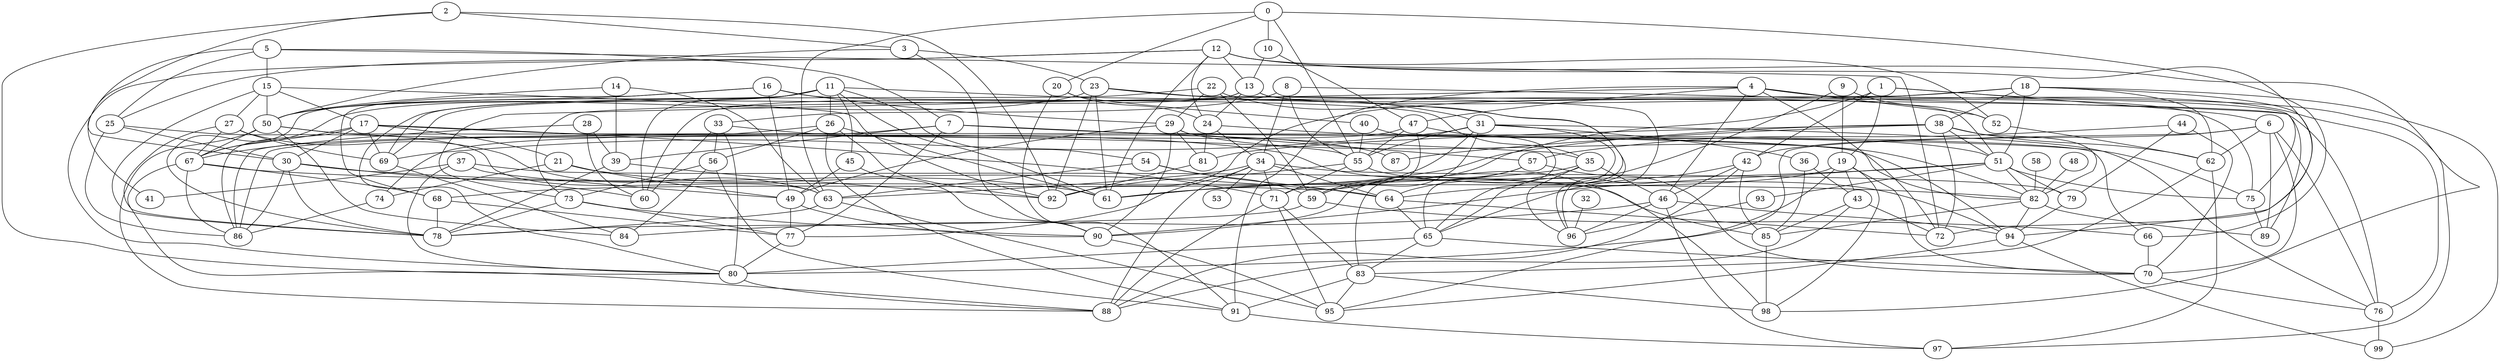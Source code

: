 strict graph "gnp_random_graph(100,0.06)" {
0;
1;
2;
3;
4;
5;
6;
7;
8;
9;
10;
11;
12;
13;
14;
15;
16;
17;
18;
19;
20;
21;
22;
23;
24;
25;
26;
27;
28;
29;
30;
31;
32;
33;
34;
35;
36;
37;
38;
39;
40;
41;
42;
43;
44;
45;
46;
47;
48;
49;
50;
51;
52;
53;
54;
55;
56;
57;
58;
59;
60;
61;
62;
63;
64;
65;
66;
67;
68;
69;
70;
71;
72;
73;
74;
75;
76;
77;
78;
79;
80;
81;
82;
83;
84;
85;
86;
87;
88;
89;
90;
91;
92;
93;
94;
95;
96;
97;
98;
99;
0 -- 10  [is_available=True, prob="1.0"];
0 -- 63  [is_available=True, prob="0.56103088232"];
0 -- 20  [is_available=True, prob="0.511373057217"];
0 -- 66  [is_available=True, prob="1.0"];
0 -- 55  [is_available=True, prob="0.369453425585"];
1 -- 59  [is_available=True, prob="1.0"];
1 -- 42  [is_available=True, prob="0.659338997951"];
1 -- 19  [is_available=True, prob="0.486787159786"];
1 -- 6  [is_available=True, prob="0.552130382494"];
1 -- 97  [is_available=True, prob="0.982682054621"];
2 -- 80  [is_available=True, prob="0.828647570795"];
2 -- 3  [is_available=True, prob="0.735567300674"];
2 -- 92  [is_available=True, prob="1.0"];
2 -- 30  [is_available=True, prob="1.0"];
3 -- 90  [is_available=True, prob="0.0650060668439"];
3 -- 50  [is_available=True, prob="1.0"];
3 -- 23  [is_available=True, prob="0.0654149577553"];
4 -- 72  [is_available=True, prob="0.497692771141"];
4 -- 73  [is_available=True, prob="0.416712058706"];
4 -- 75  [is_available=True, prob="0.0849964153345"];
4 -- 76  [is_available=True, prob="0.253170961063"];
4 -- 46  [is_available=True, prob="0.6419015551"];
4 -- 47  [is_available=True, prob="0.506427406018"];
4 -- 52  [is_available=True, prob="0.760167192594"];
4 -- 91  [is_available=True, prob="0.106218941984"];
5 -- 72  [is_available=True, prob="0.504080331309"];
5 -- 25  [is_available=True, prob="0.479947934799"];
5 -- 15  [is_available=True, prob="0.756545115127"];
5 -- 41  [is_available=True, prob="0.635454473101"];
5 -- 7  [is_available=True, prob="0.482565365636"];
6 -- 70  [is_available=True, prob="0.712835530127"];
6 -- 42  [is_available=True, prob="0.287510153418"];
6 -- 76  [is_available=True, prob="0.716731974542"];
6 -- 89  [is_available=True, prob="0.685421816212"];
6 -- 62  [is_available=True, prob="0.775541980783"];
6 -- 95  [is_available=True, prob="0.0322163826492"];
7 -- 35  [is_available=True, prob="0.0979275190837"];
7 -- 39  [is_available=True, prob="1.0"];
7 -- 75  [is_available=True, prob="0.5133078453"];
7 -- 77  [is_available=True, prob="0.129114587808"];
7 -- 82  [is_available=True, prob="0.380804183984"];
7 -- 86  [is_available=True, prob="0.162175213715"];
8 -- 33  [is_available=True, prob="0.111626480381"];
8 -- 34  [is_available=True, prob="0.667413715741"];
8 -- 89  [is_available=True, prob="0.0238658975407"];
8 -- 55  [is_available=True, prob="0.153823371042"];
9 -- 65  [is_available=True, prob="0.197867139685"];
9 -- 19  [is_available=True, prob="1.0"];
9 -- 52  [is_available=True, prob="1.0"];
10 -- 13  [is_available=True, prob="0.04024928811"];
10 -- 47  [is_available=True, prob="0.172256923719"];
11 -- 96  [is_available=True, prob="0.836972018595"];
11 -- 69  [is_available=True, prob="0.75481935686"];
11 -- 45  [is_available=True, prob="0.837712696847"];
11 -- 78  [is_available=True, prob="0.812639492941"];
11 -- 50  [is_available=True, prob="0.868799260993"];
11 -- 54  [is_available=True, prob="0.555024708337"];
11 -- 26  [is_available=True, prob="0.883311442443"];
11 -- 60  [is_available=True, prob="0.70359904468"];
11 -- 61  [is_available=True, prob="0.197907340288"];
12 -- 98  [is_available=True, prob="0.754161111186"];
12 -- 72  [is_available=True, prob="0.651057187508"];
12 -- 13  [is_available=True, prob="1.0"];
12 -- 80  [is_available=True, prob="0.373533158408"];
12 -- 52  [is_available=True, prob="0.347227739654"];
12 -- 24  [is_available=True, prob="1.0"];
12 -- 25  [is_available=True, prob="0.64247871593"];
12 -- 61  [is_available=True, prob="0.397281346722"];
13 -- 69  [is_available=True, prob="0.96806863355"];
13 -- 75  [is_available=True, prob="0.0854198616288"];
13 -- 51  [is_available=True, prob="0.00204669519914"];
13 -- 24  [is_available=True, prob="0.398887886138"];
13 -- 60  [is_available=True, prob="0.137029785409"];
14 -- 50  [is_available=True, prob="0.152992557286"];
14 -- 63  [is_available=True, prob="1.0"];
14 -- 39  [is_available=True, prob="0.78464621282"];
15 -- 78  [is_available=True, prob="0.308515589562"];
15 -- 17  [is_available=True, prob="0.219330656727"];
15 -- 50  [is_available=True, prob="0.686154221261"];
15 -- 27  [is_available=True, prob="0.359790078044"];
15 -- 92  [is_available=True, prob="0.876703435941"];
16 -- 49  [is_available=True, prob="0.885598659946"];
16 -- 50  [is_available=True, prob="0.0282225548969"];
16 -- 35  [is_available=True, prob="0.393026680149"];
16 -- 68  [is_available=True, prob="0.881201381285"];
16 -- 29  [is_available=True, prob="0.861180594519"];
17 -- 67  [is_available=True, prob="1.0"];
17 -- 69  [is_available=True, prob="0.948975531733"];
17 -- 71  [is_available=True, prob="0.403252626273"];
17 -- 21  [is_available=True, prob="0.793405653857"];
17 -- 86  [is_available=True, prob="0.897472550559"];
17 -- 55  [is_available=True, prob="1.0"];
17 -- 30  [is_available=True, prob="1.0"];
18 -- 99  [is_available=True, prob="0.854810940885"];
18 -- 38  [is_available=True, prob="1.0"];
18 -- 73  [is_available=True, prob="0.27284325553"];
18 -- 51  [is_available=True, prob="0.790368054919"];
18 -- 62  [is_available=True, prob="1.0"];
18 -- 92  [is_available=True, prob="1.0"];
18 -- 94  [is_available=True, prob="0.630808889527"];
19 -- 64  [is_available=True, prob="0.220669263067"];
19 -- 98  [is_available=True, prob="0.740032287627"];
19 -- 70  [is_available=True, prob="1.0"];
19 -- 43  [is_available=True, prob="1.0"];
19 -- 80  [is_available=True, prob="0.505316832818"];
20 -- 24  [is_available=True, prob="0.222396453255"];
20 -- 91  [is_available=True, prob="1.0"];
20 -- 40  [is_available=True, prob="0.635009626075"];
21 -- 74  [is_available=True, prob="0.893342179628"];
21 -- 61  [is_available=True, prob="0.610575883352"];
21 -- 49  [is_available=True, prob="0.548641736434"];
22 -- 80  [is_available=True, prob="0.676658682186"];
22 -- 65  [is_available=True, prob="0.648990381662"];
22 -- 59  [is_available=True, prob="0.186504566195"];
22 -- 29  [is_available=True, prob="0.940382311564"];
23 -- 96  [is_available=True, prob="0.850991106106"];
23 -- 67  [is_available=True, prob="1.0"];
23 -- 76  [is_available=True, prob="1.0"];
23 -- 92  [is_available=True, prob="0.118281685872"];
23 -- 61  [is_available=True, prob="1.0"];
23 -- 31  [is_available=True, prob="0.851933304486"];
24 -- 34  [is_available=True, prob="0.800754735291"];
24 -- 81  [is_available=True, prob="0.462439875646"];
24 -- 94  [is_available=True, prob="0.400690770918"];
25 -- 86  [is_available=True, prob="0.0537047224661"];
25 -- 30  [is_available=True, prob="0.505711596872"];
25 -- 63  [is_available=True, prob="0.886741649395"];
26 -- 86  [is_available=True, prob="1.0"];
26 -- 56  [is_available=True, prob="0.465682654647"];
26 -- 91  [is_available=True, prob="0.889948181126"];
26 -- 92  [is_available=True, prob="0.716789896787"];
26 -- 61  [is_available=True, prob="1.0"];
27 -- 67  [is_available=True, prob="1.0"];
27 -- 63  [is_available=True, prob="0.0924593212774"];
27 -- 69  [is_available=True, prob="0.155085084137"];
27 -- 78  [is_available=True, prob="1.0"];
28 -- 67  [is_available=True, prob="1.0"];
28 -- 60  [is_available=True, prob="0.0451042990388"];
28 -- 39  [is_available=True, prob="0.22139545967"];
29 -- 81  [is_available=True, prob="1.0"];
29 -- 49  [is_available=True, prob="0.840063223235"];
29 -- 82  [is_available=True, prob="1.0"];
29 -- 57  [is_available=True, prob="0.882564836794"];
29 -- 90  [is_available=True, prob="0.0139910945507"];
30 -- 64  [is_available=True, prob="0.179449468819"];
30 -- 78  [is_available=True, prob="0.04303474883"];
30 -- 86  [is_available=True, prob="0.785564952603"];
30 -- 60  [is_available=True, prob="0.727284264777"];
31 -- 65  [is_available=True, prob="0.391377872637"];
31 -- 36  [is_available=True, prob="0.3339344978"];
31 -- 69  [is_available=True, prob="0.0204699234389"];
31 -- 76  [is_available=True, prob="1.0"];
31 -- 55  [is_available=True, prob="0.0445196806046"];
31 -- 59  [is_available=True, prob="0.750711814395"];
31 -- 61  [is_available=True, prob="0.346089126321"];
32 -- 96  [is_available=True, prob="0.266202065815"];
33 -- 56  [is_available=True, prob="0.821473754033"];
33 -- 60  [is_available=True, prob="0.399496438178"];
33 -- 80  [is_available=True, prob="0.906353911604"];
33 -- 87  [is_available=True, prob="0.748757518109"];
34 -- 64  [is_available=True, prob="0.198225758467"];
34 -- 71  [is_available=True, prob="1.0"];
34 -- 77  [is_available=True, prob="0.984662048618"];
34 -- 79  [is_available=True, prob="0.00413964135414"];
34 -- 88  [is_available=True, prob="0.769029807964"];
34 -- 53  [is_available=True, prob="0.912548891282"];
34 -- 63  [is_available=True, prob="1.0"];
35 -- 64  [is_available=True, prob="1.0"];
35 -- 96  [is_available=True, prob="0.264496599708"];
35 -- 68  [is_available=True, prob="0.461208119082"];
35 -- 46  [is_available=True, prob="1.0"];
36 -- 43  [is_available=True, prob="0.796480245681"];
36 -- 85  [is_available=True, prob="0.535503991448"];
37 -- 80  [is_available=True, prob="0.142994369511"];
37 -- 41  [is_available=True, prob="1.0"];
37 -- 85  [is_available=True, prob="0.222407719551"];
37 -- 49  [is_available=True, prob="0.772590490648"];
38 -- 72  [is_available=True, prob="0.493618766614"];
38 -- 82  [is_available=True, prob="0.847546243237"];
38 -- 81  [is_available=True, prob="0.6421384484"];
38 -- 51  [is_available=True, prob="0.00585018168238"];
38 -- 87  [is_available=True, prob="0.413078347164"];
38 -- 61  [is_available=True, prob="0.560615649557"];
38 -- 62  [is_available=True, prob="0.172860602586"];
39 -- 92  [is_available=True, prob="0.202158924659"];
39 -- 78  [is_available=True, prob="0.775766016455"];
40 -- 83  [is_available=True, prob="1.0"];
40 -- 55  [is_available=True, prob="0.46516380306"];
42 -- 65  [is_available=True, prob="0.722389245582"];
42 -- 46  [is_available=True, prob="0.447017389415"];
42 -- 85  [is_available=True, prob="0.549383535264"];
42 -- 88  [is_available=True, prob="1.0"];
43 -- 72  [is_available=True, prob="0.190564333037"];
43 -- 88  [is_available=True, prob="0.439640920376"];
43 -- 85  [is_available=True, prob="0.281363104396"];
44 -- 57  [is_available=True, prob="0.914005207344"];
44 -- 70  [is_available=True, prob="0.808293881748"];
44 -- 79  [is_available=True, prob="0.91156381269"];
45 -- 49  [is_available=True, prob="0.480315546122"];
45 -- 90  [is_available=True, prob="0.511678883275"];
46 -- 96  [is_available=True, prob="0.095257589716"];
46 -- 97  [is_available=True, prob="0.269513526956"];
46 -- 84  [is_available=True, prob="0.197808766396"];
46 -- 94  [is_available=True, prob="1.0"];
47 -- 71  [is_available=True, prob="0.166503789848"];
47 -- 51  [is_available=True, prob="0.578814039948"];
47 -- 55  [is_available=True, prob="0.951437365949"];
47 -- 74  [is_available=True, prob="0.924746969586"];
48 -- 82  [is_available=True, prob="0.553586544778"];
49 -- 77  [is_available=True, prob="0.454192989012"];
49 -- 90  [is_available=True, prob="1.0"];
50 -- 66  [is_available=True, prob="0.499489450189"];
50 -- 98  [is_available=True, prob="1.0"];
50 -- 67  [is_available=True, prob="1.0"];
50 -- 84  [is_available=True, prob="1.0"];
50 -- 88  [is_available=True, prob="0.762501601616"];
51 -- 82  [is_available=True, prob="0.309919822432"];
51 -- 75  [is_available=True, prob="0.0261063536832"];
51 -- 93  [is_available=True, prob="0.458997231475"];
51 -- 90  [is_available=True, prob="0.803514031331"];
51 -- 79  [is_available=True, prob="1.0"];
51 -- 61  [is_available=True, prob="0.895986458761"];
52 -- 62  [is_available=True, prob="0.678278388624"];
54 -- 64  [is_available=True, prob="0.314235873431"];
54 -- 59  [is_available=True, prob="0.975969501162"];
54 -- 63  [is_available=True, prob="0.479260929108"];
55 -- 71  [is_available=True, prob="0.59268843401"];
55 -- 92  [is_available=True, prob="0.780540909237"];
55 -- 94  [is_available=True, prob="0.148652925556"];
56 -- 91  [is_available=True, prob="0.547870115535"];
56 -- 84  [is_available=True, prob="0.299408849622"];
56 -- 73  [is_available=True, prob="1.0"];
57 -- 90  [is_available=True, prob="1.0"];
57 -- 59  [is_available=True, prob="1.0"];
57 -- 70  [is_available=True, prob="0.274583653823"];
58 -- 82  [is_available=True, prob="0.219664249544"];
59 -- 66  [is_available=True, prob="0.695817244743"];
59 -- 78  [is_available=True, prob="0.33326976436"];
62 -- 97  [is_available=True, prob="0.940350768101"];
62 -- 83  [is_available=True, prob="0.826318026377"];
63 -- 78  [is_available=True, prob="0.988284306551"];
63 -- 95  [is_available=True, prob="0.957946944176"];
64 -- 65  [is_available=True, prob="0.296043025241"];
64 -- 72  [is_available=True, prob="0.699067602145"];
65 -- 70  [is_available=True, prob="0.779648508915"];
65 -- 80  [is_available=True, prob="0.860658186059"];
65 -- 83  [is_available=True, prob="1.0"];
66 -- 70  [is_available=True, prob="0.556514504309"];
67 -- 68  [is_available=True, prob="0.686224727859"];
67 -- 82  [is_available=True, prob="0.0109587819708"];
67 -- 86  [is_available=True, prob="0.820685793785"];
67 -- 88  [is_available=True, prob="0.756037551069"];
68 -- 77  [is_available=True, prob="1.0"];
68 -- 78  [is_available=True, prob="0.275928343907"];
69 -- 84  [is_available=True, prob="0.422218918228"];
70 -- 76  [is_available=True, prob="1.0"];
71 -- 83  [is_available=True, prob="1.0"];
71 -- 88  [is_available=True, prob="0.0438115930586"];
71 -- 95  [is_available=True, prob="1.0"];
73 -- 77  [is_available=True, prob="0.638989761864"];
73 -- 78  [is_available=True, prob="1.0"];
73 -- 90  [is_available=True, prob="1.0"];
74 -- 86  [is_available=True, prob="0.0739654381086"];
75 -- 89  [is_available=True, prob="0.362045908414"];
76 -- 99  [is_available=True, prob="0.695254056302"];
77 -- 80  [is_available=True, prob="0.692290999129"];
79 -- 94  [is_available=True, prob="0.51732467142"];
80 -- 88  [is_available=True, prob="1.0"];
81 -- 92  [is_available=True, prob="0.663645632109"];
82 -- 85  [is_available=True, prob="0.293770167225"];
82 -- 89  [is_available=True, prob="0.477263831865"];
82 -- 94  [is_available=True, prob="0.914246989926"];
83 -- 98  [is_available=True, prob="0.119785813153"];
83 -- 91  [is_available=True, prob="1.0"];
83 -- 95  [is_available=True, prob="1.0"];
85 -- 98  [is_available=True, prob="0.654951928891"];
90 -- 95  [is_available=True, prob="0.265820500003"];
91 -- 97  [is_available=True, prob="0.163011960257"];
93 -- 96  [is_available=True, prob="0.189861369111"];
94 -- 99  [is_available=True, prob="0.459685492615"];
94 -- 95  [is_available=True, prob="0.794141283239"];
}
